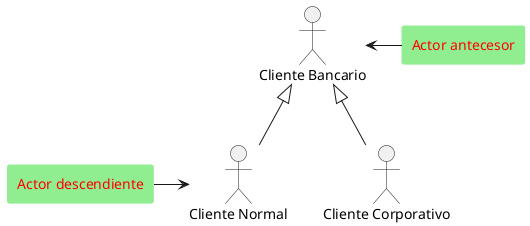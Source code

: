 @startuml
:Cliente Bancario: as CB
rectangle "Actor antecesor" as RA
:Cliente Corporativo: as CC
:Cliente Normal: as CN
rectangle "Actor descendiente" as RD

CB <|-- CC
CB <|-- CN
CB <- RA
CN <-left- RD

skinparam rectangleBackgroundColor lightgreen
skinparam rectangleFontColor red
skinparam rectangleBorderColor lightgreen
@enduml